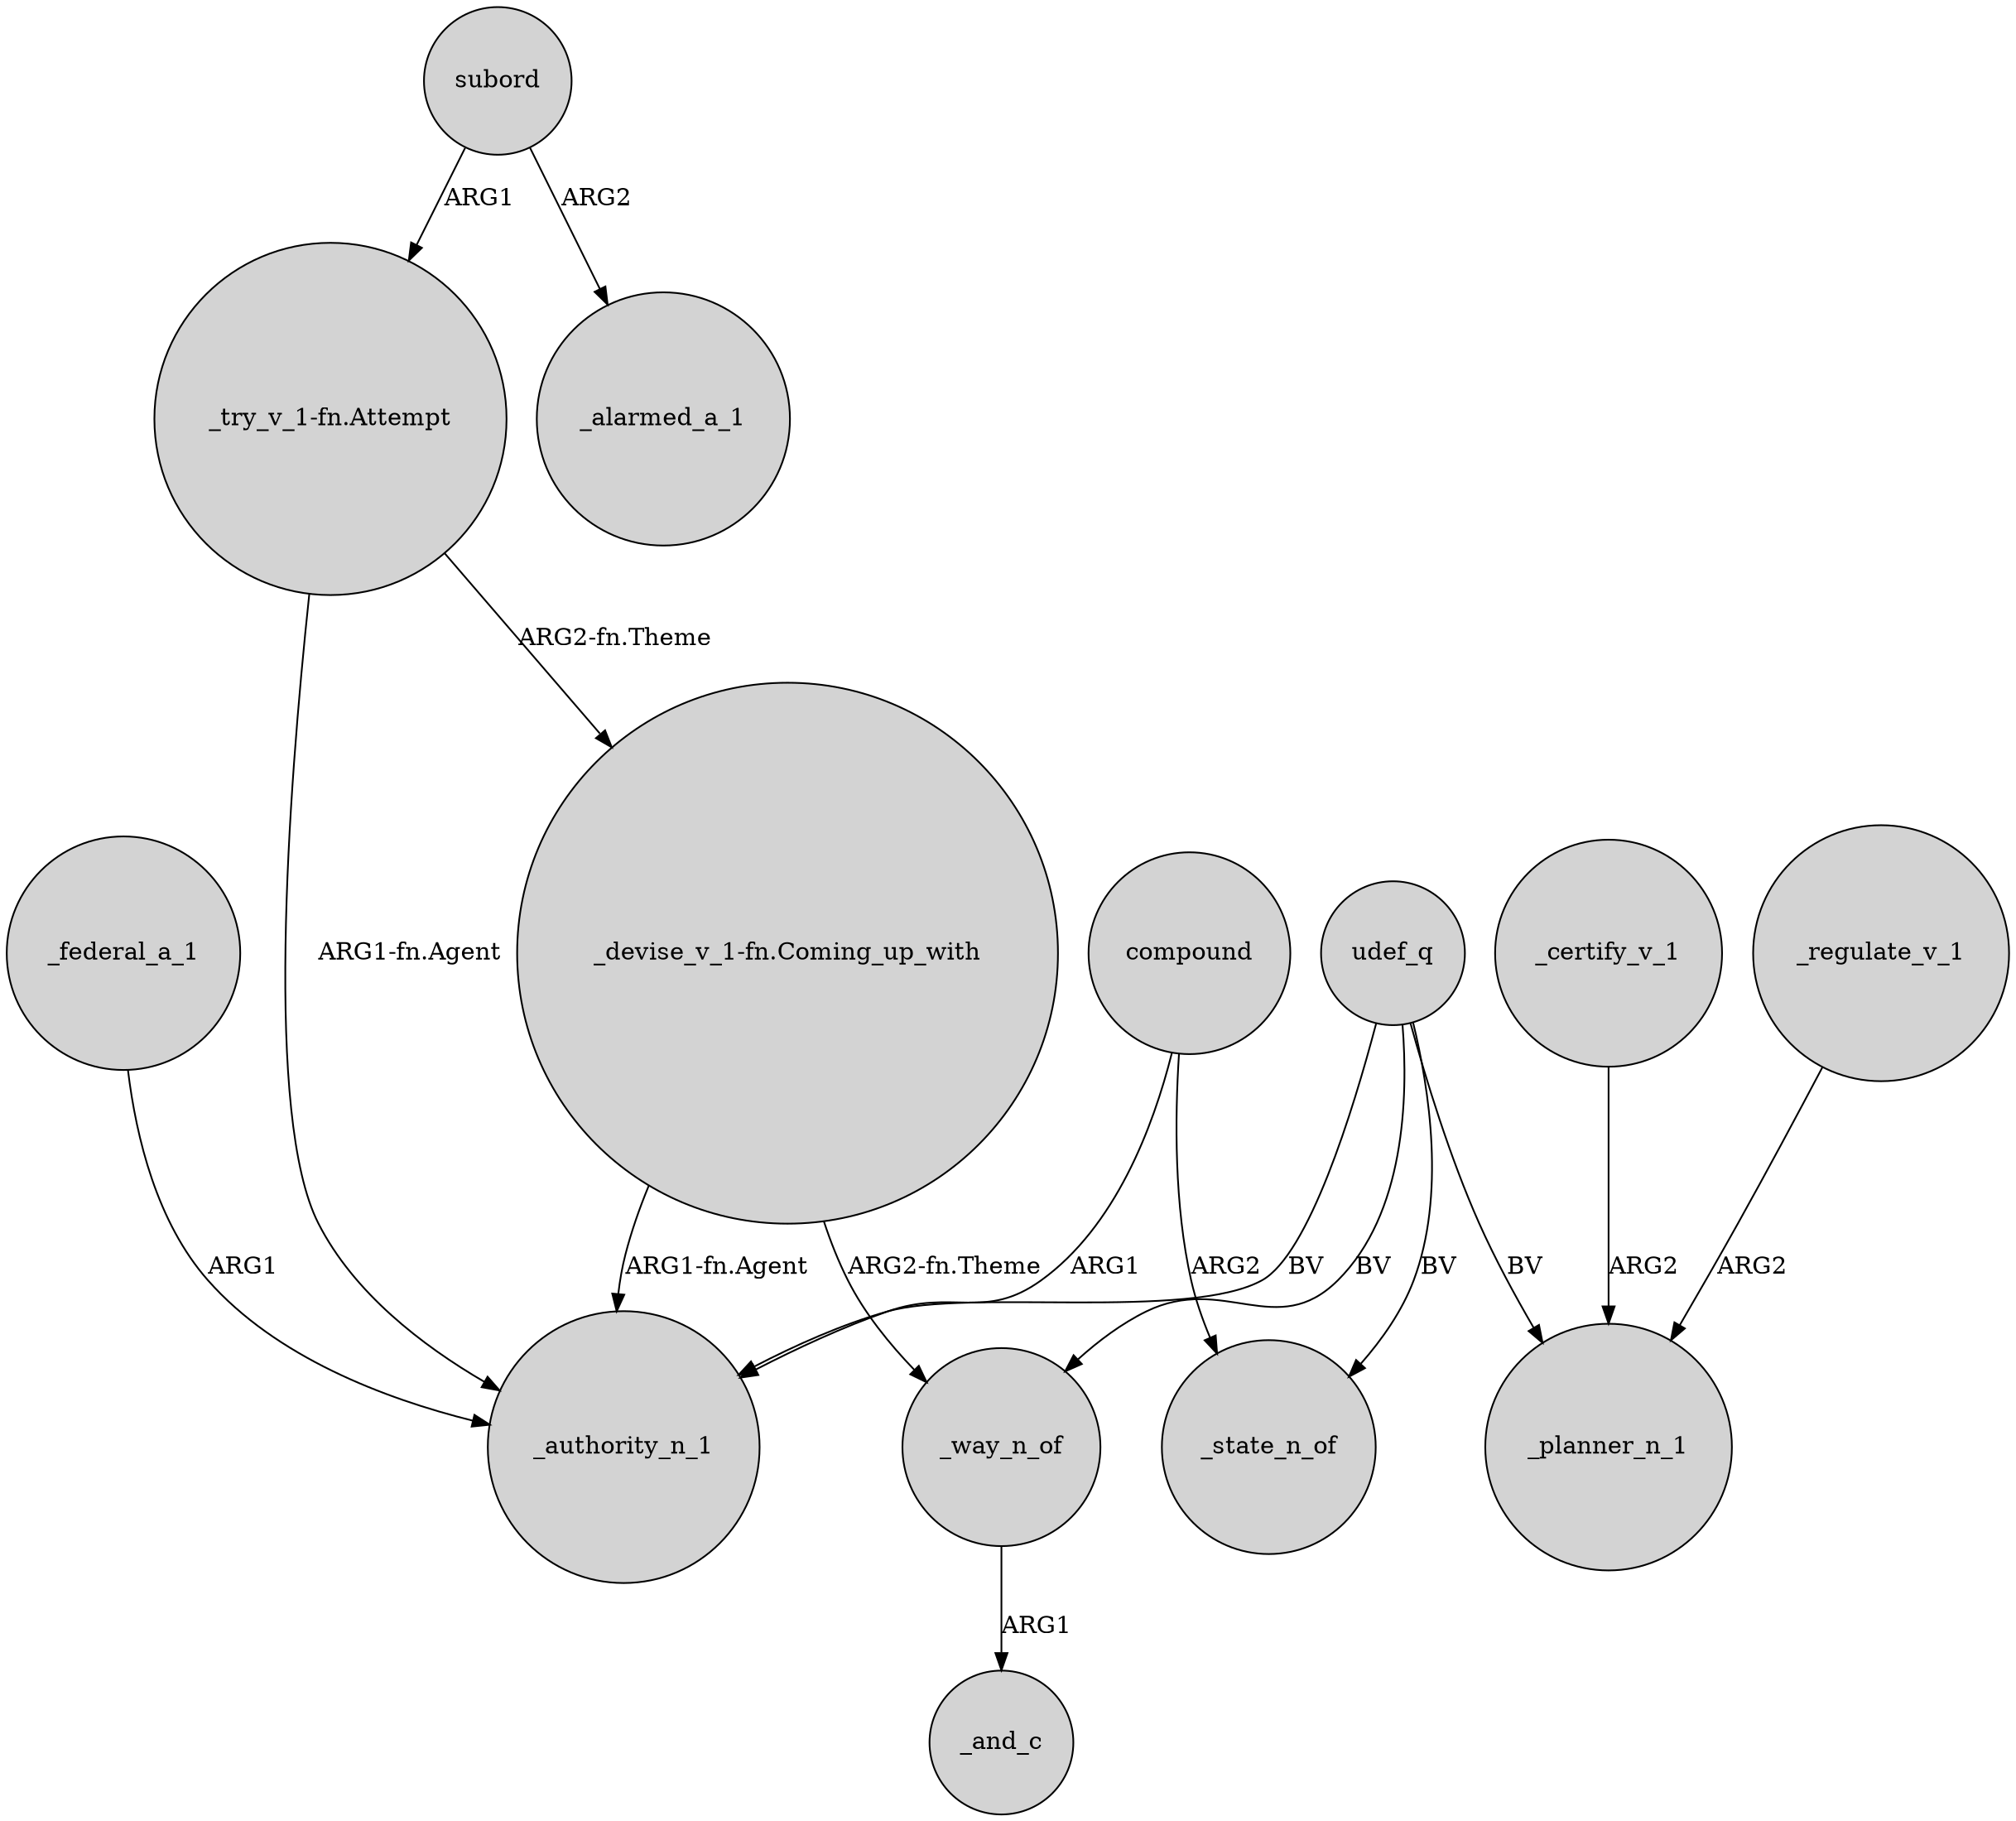 digraph {
	node [shape=circle style=filled]
	compound -> _state_n_of [label=ARG2]
	_federal_a_1 -> _authority_n_1 [label=ARG1]
	"_devise_v_1-fn.Coming_up_with" -> _way_n_of [label="ARG2-fn.Theme"]
	udef_q -> _authority_n_1 [label=BV]
	"_try_v_1-fn.Attempt" -> _authority_n_1 [label="ARG1-fn.Agent"]
	subord -> _alarmed_a_1 [label=ARG2]
	_certify_v_1 -> _planner_n_1 [label=ARG2]
	compound -> _authority_n_1 [label=ARG1]
	_way_n_of -> _and_c [label=ARG1]
	subord -> "_try_v_1-fn.Attempt" [label=ARG1]
	_regulate_v_1 -> _planner_n_1 [label=ARG2]
	udef_q -> _planner_n_1 [label=BV]
	udef_q -> _way_n_of [label=BV]
	udef_q -> _state_n_of [label=BV]
	"_devise_v_1-fn.Coming_up_with" -> _authority_n_1 [label="ARG1-fn.Agent"]
	"_try_v_1-fn.Attempt" -> "_devise_v_1-fn.Coming_up_with" [label="ARG2-fn.Theme"]
}
